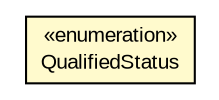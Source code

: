 #!/usr/local/bin/dot
#
# Class diagram 
# Generated by UMLGraph version R5_6-24-gf6e263 (http://www.umlgraph.org/)
#

digraph G {
	edge [fontname="arial",fontsize=10,labelfontname="arial",labelfontsize=10];
	node [fontname="arial",fontsize=10,shape=plaintext];
	nodesep=0.25;
	ranksep=0.5;
	// eu.europa.esig.dss.validation.process.qualification.certificate.QualifiedStatus
	c540424 [label=<<table title="eu.europa.esig.dss.validation.process.qualification.certificate.QualifiedStatus" border="0" cellborder="1" cellspacing="0" cellpadding="2" port="p" bgcolor="lemonChiffon" href="./QualifiedStatus.html">
		<tr><td><table border="0" cellspacing="0" cellpadding="1">
<tr><td align="center" balign="center"> &#171;enumeration&#187; </td></tr>
<tr><td align="center" balign="center"> QualifiedStatus </td></tr>
		</table></td></tr>
		</table>>, URL="./QualifiedStatus.html", fontname="arial", fontcolor="black", fontsize=10.0];
}

